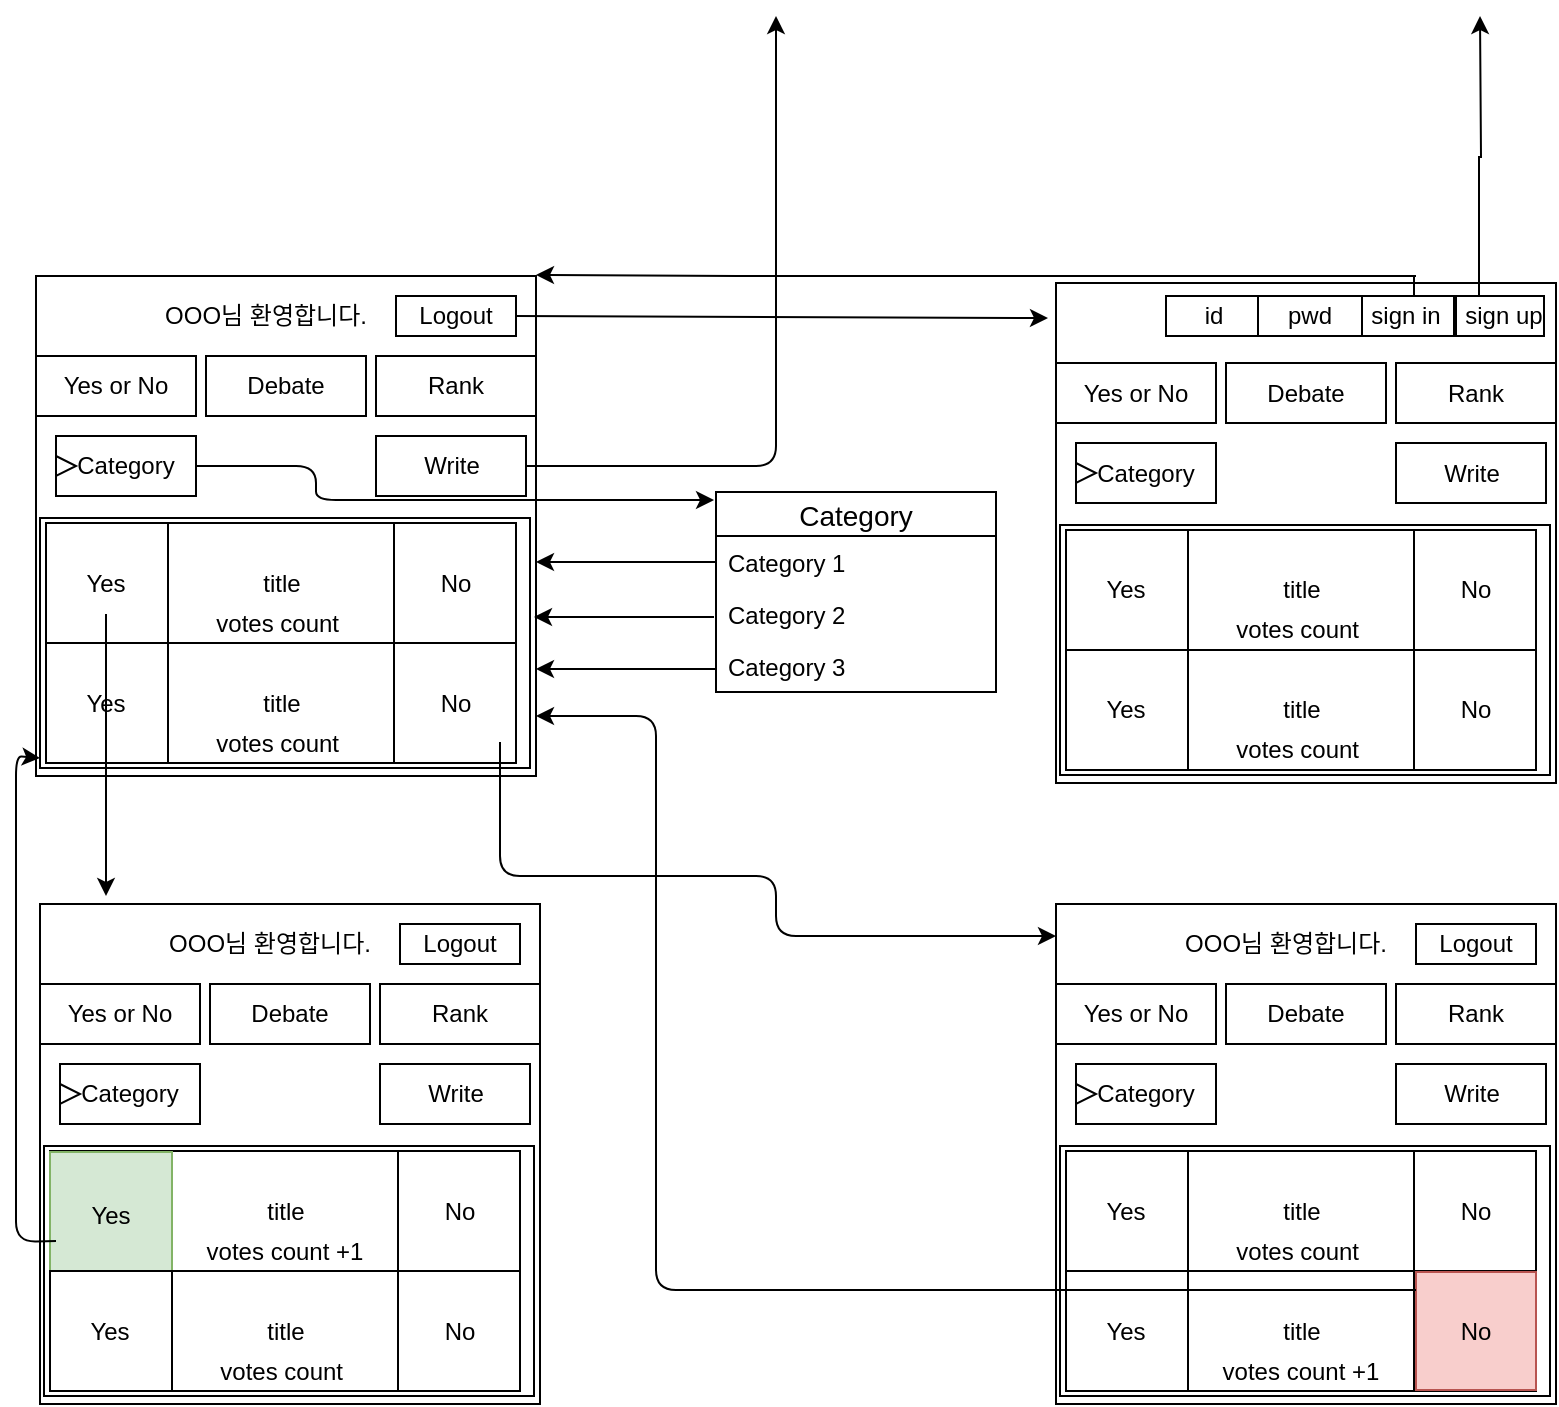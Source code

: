 <mxfile version="10.6.1" type="github"><diagram id="zUErBk7_KwCsyxrCJfzx" name="Page-1"><mxGraphModel dx="1158" dy="1882" grid="1" gridSize="10" guides="1" tooltips="1" connect="1" arrows="1" fold="1" page="1" pageScale="1" pageWidth="827" pageHeight="1169" math="0" shadow="0"><root><mxCell id="0"/><mxCell id="1" parent="0"/><mxCell id="Mb3cPItNvfrm1pvjzKnB-1" value="" style="whiteSpace=wrap;html=1;aspect=fixed;" vertex="1" parent="1"><mxGeometry x="20" y="20" width="250" height="250" as="geometry"/></mxCell><mxCell id="Mb3cPItNvfrm1pvjzKnB-2" value="" style="rounded=0;whiteSpace=wrap;html=1;" vertex="1" parent="1"><mxGeometry x="200" y="30" width="60" height="20" as="geometry"/></mxCell><mxCell id="Mb3cPItNvfrm1pvjzKnB-4" value="Logout" style="text;html=1;strokeColor=none;fillColor=none;align=center;verticalAlign=middle;whiteSpace=wrap;rounded=0;" vertex="1" parent="1"><mxGeometry x="210" y="30" width="40" height="20" as="geometry"/></mxCell><mxCell id="Mb3cPItNvfrm1pvjzKnB-5" value="" style="endArrow=classic;html=1;entryX=-0.016;entryY=0.07;entryDx=0;entryDy=0;entryPerimeter=0;" edge="1" parent="1" target="Mb3cPItNvfrm1pvjzKnB-59"><mxGeometry width="50" height="50" relative="1" as="geometry"><mxPoint x="260" y="40" as="sourcePoint"/><mxPoint x="340" y="40" as="targetPoint"/></mxGeometry></mxCell><mxCell id="Mb3cPItNvfrm1pvjzKnB-6" value="" style="rounded=0;whiteSpace=wrap;html=1;" vertex="1" parent="1"><mxGeometry x="20" y="60" width="80" height="30" as="geometry"/></mxCell><mxCell id="Mb3cPItNvfrm1pvjzKnB-7" value="Yes or No" style="text;html=1;strokeColor=none;fillColor=none;align=center;verticalAlign=middle;whiteSpace=wrap;rounded=0;" vertex="1" parent="1"><mxGeometry x="30" y="65" width="60" height="20" as="geometry"/></mxCell><mxCell id="Mb3cPItNvfrm1pvjzKnB-11" value="" style="rounded=0;whiteSpace=wrap;html=1;" vertex="1" parent="1"><mxGeometry x="105" y="60" width="80" height="30" as="geometry"/></mxCell><mxCell id="Mb3cPItNvfrm1pvjzKnB-16" value="Debate" style="text;html=1;strokeColor=none;fillColor=none;align=center;verticalAlign=middle;whiteSpace=wrap;rounded=0;" vertex="1" parent="1"><mxGeometry x="125" y="65" width="40" height="20" as="geometry"/></mxCell><mxCell id="Mb3cPItNvfrm1pvjzKnB-17" value="" style="rounded=0;whiteSpace=wrap;html=1;" vertex="1" parent="1"><mxGeometry x="190" y="60" width="80" height="30" as="geometry"/></mxCell><mxCell id="Mb3cPItNvfrm1pvjzKnB-18" value="Rank" style="text;html=1;strokeColor=none;fillColor=none;align=center;verticalAlign=middle;whiteSpace=wrap;rounded=0;" vertex="1" parent="1"><mxGeometry x="210" y="65" width="40" height="20" as="geometry"/></mxCell><mxCell id="Mb3cPItNvfrm1pvjzKnB-30" value="Category" style="html=1;whiteSpace=wrap;container=1;recursiveResize=0;collapsible=0;" vertex="1" parent="1"><mxGeometry x="30" y="100" width="70" height="30" as="geometry"/></mxCell><mxCell id="Mb3cPItNvfrm1pvjzKnB-31" value="" style="triangle;html=1;whiteSpace=wrap;" vertex="1" parent="Mb3cPItNvfrm1pvjzKnB-30"><mxGeometry y="10" width="10" height="10" as="geometry"/></mxCell><mxCell id="Mb3cPItNvfrm1pvjzKnB-32" value="" style="rounded=0;whiteSpace=wrap;html=1;" vertex="1" parent="1"><mxGeometry x="190" y="100" width="75" height="30" as="geometry"/></mxCell><mxCell id="Mb3cPItNvfrm1pvjzKnB-33" value="Write" style="text;html=1;strokeColor=none;fillColor=none;align=center;verticalAlign=middle;whiteSpace=wrap;rounded=0;" vertex="1" parent="1"><mxGeometry x="207.5" y="105" width="40" height="20" as="geometry"/></mxCell><mxCell id="Mb3cPItNvfrm1pvjzKnB-34" value="" style="endArrow=classic;html=1;" edge="1" parent="1"><mxGeometry width="50" height="50" relative="1" as="geometry"><mxPoint x="265" y="115" as="sourcePoint"/><mxPoint x="390" y="-110" as="targetPoint"/><Array as="points"><mxPoint x="390" y="115"/></Array></mxGeometry></mxCell><mxCell id="Mb3cPItNvfrm1pvjzKnB-37" value="" style="endArrow=classic;html=1;entryX=-0.007;entryY=0.04;entryDx=0;entryDy=0;entryPerimeter=0;" edge="1" parent="1" target="Mb3cPItNvfrm1pvjzKnB-39"><mxGeometry width="50" height="50" relative="1" as="geometry"><mxPoint x="100" y="115" as="sourcePoint"/><mxPoint x="360" y="140" as="targetPoint"/><Array as="points"><mxPoint x="160" y="115"/><mxPoint x="160" y="132"/></Array></mxGeometry></mxCell><mxCell id="Mb3cPItNvfrm1pvjzKnB-39" value="Category" style="swimlane;fontStyle=0;childLayout=stackLayout;horizontal=1;startSize=22;fillColor=none;horizontalStack=0;resizeParent=1;resizeParentMax=0;resizeLast=0;collapsible=1;marginBottom=0;swimlaneFillColor=#ffffff;align=center;fontSize=14;" vertex="1" parent="1"><mxGeometry x="360" y="128" width="140" height="100" as="geometry"/></mxCell><mxCell id="Mb3cPItNvfrm1pvjzKnB-40" value="Category 1" style="text;strokeColor=none;fillColor=none;spacingLeft=4;spacingRight=4;overflow=hidden;rotatable=0;points=[[0,0.5],[1,0.5]];portConstraint=eastwest;fontSize=12;" vertex="1" parent="Mb3cPItNvfrm1pvjzKnB-39"><mxGeometry y="22" width="140" height="26" as="geometry"/></mxCell><mxCell id="Mb3cPItNvfrm1pvjzKnB-41" value="Category 2" style="text;strokeColor=none;fillColor=none;spacingLeft=4;spacingRight=4;overflow=hidden;rotatable=0;points=[[0,0.5],[1,0.5]];portConstraint=eastwest;fontSize=12;" vertex="1" parent="Mb3cPItNvfrm1pvjzKnB-39"><mxGeometry y="48" width="140" height="26" as="geometry"/></mxCell><mxCell id="Mb3cPItNvfrm1pvjzKnB-42" value="Category 3" style="text;strokeColor=none;fillColor=none;spacingLeft=4;spacingRight=4;overflow=hidden;rotatable=0;points=[[0,0.5],[1,0.5]];portConstraint=eastwest;fontSize=12;" vertex="1" parent="Mb3cPItNvfrm1pvjzKnB-39"><mxGeometry y="74" width="140" height="26" as="geometry"/></mxCell><mxCell id="Mb3cPItNvfrm1pvjzKnB-43" value="" style="endArrow=classic;html=1;" edge="1" parent="1"><mxGeometry width="50" height="50" relative="1" as="geometry"><mxPoint x="360" y="163" as="sourcePoint"/><mxPoint x="270" y="163" as="targetPoint"/></mxGeometry></mxCell><mxCell id="Mb3cPItNvfrm1pvjzKnB-44" value="" style="endArrow=classic;html=1;" edge="1" parent="1"><mxGeometry width="50" height="50" relative="1" as="geometry"><mxPoint x="359" y="190.5" as="sourcePoint"/><mxPoint x="269" y="190.5" as="targetPoint"/></mxGeometry></mxCell><mxCell id="Mb3cPItNvfrm1pvjzKnB-45" value="" style="endArrow=classic;html=1;" edge="1" parent="1"><mxGeometry width="50" height="50" relative="1" as="geometry"><mxPoint x="360" y="216.5" as="sourcePoint"/><mxPoint x="270" y="216.5" as="targetPoint"/></mxGeometry></mxCell><mxCell id="Mb3cPItNvfrm1pvjzKnB-46" value="" style="rounded=0;whiteSpace=wrap;html=1;" vertex="1" parent="1"><mxGeometry x="22" y="141" width="245" height="125" as="geometry"/></mxCell><mxCell id="Mb3cPItNvfrm1pvjzKnB-47" value="" style="shape=process;whiteSpace=wrap;html=1;backgroundOutline=1;size=0.26;" vertex="1" parent="1"><mxGeometry x="25" y="143.5" width="235" height="60" as="geometry"/></mxCell><mxCell id="Mb3cPItNvfrm1pvjzKnB-49" value="Yes" style="text;html=1;strokeColor=none;fillColor=none;align=center;verticalAlign=middle;whiteSpace=wrap;rounded=0;" vertex="1" parent="1"><mxGeometry x="35" y="163.5" width="40" height="20" as="geometry"/></mxCell><mxCell id="Mb3cPItNvfrm1pvjzKnB-50" value="No&lt;br&gt;" style="text;html=1;strokeColor=none;fillColor=none;align=center;verticalAlign=middle;whiteSpace=wrap;rounded=0;" vertex="1" parent="1"><mxGeometry x="210" y="163.5" width="40" height="20" as="geometry"/></mxCell><mxCell id="Mb3cPItNvfrm1pvjzKnB-52" value="title" style="text;html=1;strokeColor=none;fillColor=none;align=center;verticalAlign=middle;whiteSpace=wrap;rounded=0;" vertex="1" parent="1"><mxGeometry x="122.5" y="163.5" width="40" height="20" as="geometry"/></mxCell><mxCell id="Mb3cPItNvfrm1pvjzKnB-53" value="votes count&amp;nbsp;" style="text;html=1;strokeColor=none;fillColor=none;align=center;verticalAlign=middle;whiteSpace=wrap;rounded=0;" vertex="1" parent="1"><mxGeometry x="81" y="183.5" width="123" height="20" as="geometry"/></mxCell><mxCell id="Mb3cPItNvfrm1pvjzKnB-54" value="" style="shape=process;whiteSpace=wrap;html=1;backgroundOutline=1;size=0.26;" vertex="1" parent="1"><mxGeometry x="25" y="203.5" width="235" height="60" as="geometry"/></mxCell><mxCell id="Mb3cPItNvfrm1pvjzKnB-55" value="Yes" style="text;html=1;strokeColor=none;fillColor=none;align=center;verticalAlign=middle;whiteSpace=wrap;rounded=0;" vertex="1" parent="1"><mxGeometry x="35" y="223.5" width="40" height="20" as="geometry"/></mxCell><mxCell id="Mb3cPItNvfrm1pvjzKnB-56" value="No&lt;br&gt;" style="text;html=1;strokeColor=none;fillColor=none;align=center;verticalAlign=middle;whiteSpace=wrap;rounded=0;" vertex="1" parent="1"><mxGeometry x="210" y="223.5" width="40" height="20" as="geometry"/></mxCell><mxCell id="Mb3cPItNvfrm1pvjzKnB-57" value="title" style="text;html=1;strokeColor=none;fillColor=none;align=center;verticalAlign=middle;whiteSpace=wrap;rounded=0;" vertex="1" parent="1"><mxGeometry x="122.5" y="223.5" width="40" height="20" as="geometry"/></mxCell><mxCell id="Mb3cPItNvfrm1pvjzKnB-58" value="votes count&amp;nbsp;&lt;br&gt;" style="text;html=1;strokeColor=none;fillColor=none;align=center;verticalAlign=middle;whiteSpace=wrap;rounded=0;" vertex="1" parent="1"><mxGeometry x="81" y="243.5" width="123" height="20" as="geometry"/></mxCell><mxCell id="Mb3cPItNvfrm1pvjzKnB-59" value="" style="whiteSpace=wrap;html=1;aspect=fixed;" vertex="1" parent="1"><mxGeometry x="530" y="23.5" width="250" height="250" as="geometry"/></mxCell><mxCell id="Mb3cPItNvfrm1pvjzKnB-62" value="" style="rounded=0;whiteSpace=wrap;html=1;" vertex="1" parent="1"><mxGeometry x="530" y="63.5" width="80" height="30" as="geometry"/></mxCell><mxCell id="Mb3cPItNvfrm1pvjzKnB-63" value="Yes or No" style="text;html=1;strokeColor=none;fillColor=none;align=center;verticalAlign=middle;whiteSpace=wrap;rounded=0;" vertex="1" parent="1"><mxGeometry x="540" y="68.5" width="60" height="20" as="geometry"/></mxCell><mxCell id="Mb3cPItNvfrm1pvjzKnB-64" value="" style="rounded=0;whiteSpace=wrap;html=1;" vertex="1" parent="1"><mxGeometry x="615" y="63.5" width="80" height="30" as="geometry"/></mxCell><mxCell id="Mb3cPItNvfrm1pvjzKnB-65" value="Debate" style="text;html=1;strokeColor=none;fillColor=none;align=center;verticalAlign=middle;whiteSpace=wrap;rounded=0;" vertex="1" parent="1"><mxGeometry x="635" y="68.5" width="40" height="20" as="geometry"/></mxCell><mxCell id="Mb3cPItNvfrm1pvjzKnB-66" value="" style="rounded=0;whiteSpace=wrap;html=1;" vertex="1" parent="1"><mxGeometry x="700" y="63.5" width="80" height="30" as="geometry"/></mxCell><mxCell id="Mb3cPItNvfrm1pvjzKnB-67" value="Rank" style="text;html=1;strokeColor=none;fillColor=none;align=center;verticalAlign=middle;whiteSpace=wrap;rounded=0;" vertex="1" parent="1"><mxGeometry x="720" y="68.5" width="40" height="20" as="geometry"/></mxCell><mxCell id="Mb3cPItNvfrm1pvjzKnB-68" value="Category" style="html=1;whiteSpace=wrap;container=1;recursiveResize=0;collapsible=0;" vertex="1" parent="1"><mxGeometry x="540" y="103.5" width="70" height="30" as="geometry"/></mxCell><mxCell id="Mb3cPItNvfrm1pvjzKnB-69" value="" style="triangle;html=1;whiteSpace=wrap;" vertex="1" parent="Mb3cPItNvfrm1pvjzKnB-68"><mxGeometry y="10" width="10" height="10" as="geometry"/></mxCell><mxCell id="Mb3cPItNvfrm1pvjzKnB-70" value="" style="rounded=0;whiteSpace=wrap;html=1;" vertex="1" parent="1"><mxGeometry x="700" y="103.5" width="75" height="30" as="geometry"/></mxCell><mxCell id="Mb3cPItNvfrm1pvjzKnB-71" value="Write" style="text;html=1;strokeColor=none;fillColor=none;align=center;verticalAlign=middle;whiteSpace=wrap;rounded=0;" vertex="1" parent="1"><mxGeometry x="717.5" y="108.5" width="40" height="20" as="geometry"/></mxCell><mxCell id="Mb3cPItNvfrm1pvjzKnB-72" value="" style="rounded=0;whiteSpace=wrap;html=1;" vertex="1" parent="1"><mxGeometry x="532" y="144.5" width="245" height="125" as="geometry"/></mxCell><mxCell id="Mb3cPItNvfrm1pvjzKnB-73" value="" style="shape=process;whiteSpace=wrap;html=1;backgroundOutline=1;size=0.26;" vertex="1" parent="1"><mxGeometry x="535" y="147" width="235" height="60" as="geometry"/></mxCell><mxCell id="Mb3cPItNvfrm1pvjzKnB-74" value="Yes" style="text;html=1;strokeColor=none;fillColor=none;align=center;verticalAlign=middle;whiteSpace=wrap;rounded=0;" vertex="1" parent="1"><mxGeometry x="545" y="167" width="40" height="20" as="geometry"/></mxCell><mxCell id="Mb3cPItNvfrm1pvjzKnB-75" value="No&lt;br&gt;" style="text;html=1;strokeColor=none;fillColor=none;align=center;verticalAlign=middle;whiteSpace=wrap;rounded=0;" vertex="1" parent="1"><mxGeometry x="720" y="167" width="40" height="20" as="geometry"/></mxCell><mxCell id="Mb3cPItNvfrm1pvjzKnB-76" value="title" style="text;html=1;strokeColor=none;fillColor=none;align=center;verticalAlign=middle;whiteSpace=wrap;rounded=0;" vertex="1" parent="1"><mxGeometry x="632.5" y="167" width="40" height="20" as="geometry"/></mxCell><mxCell id="Mb3cPItNvfrm1pvjzKnB-77" value="votes count&amp;nbsp;" style="text;html=1;strokeColor=none;fillColor=none;align=center;verticalAlign=middle;whiteSpace=wrap;rounded=0;" vertex="1" parent="1"><mxGeometry x="591" y="187" width="123" height="20" as="geometry"/></mxCell><mxCell id="Mb3cPItNvfrm1pvjzKnB-78" value="" style="shape=process;whiteSpace=wrap;html=1;backgroundOutline=1;size=0.26;" vertex="1" parent="1"><mxGeometry x="535" y="207" width="235" height="60" as="geometry"/></mxCell><mxCell id="Mb3cPItNvfrm1pvjzKnB-79" value="Yes" style="text;html=1;strokeColor=none;fillColor=none;align=center;verticalAlign=middle;whiteSpace=wrap;rounded=0;" vertex="1" parent="1"><mxGeometry x="545" y="227" width="40" height="20" as="geometry"/></mxCell><mxCell id="Mb3cPItNvfrm1pvjzKnB-80" value="No&lt;br&gt;" style="text;html=1;strokeColor=none;fillColor=none;align=center;verticalAlign=middle;whiteSpace=wrap;rounded=0;" vertex="1" parent="1"><mxGeometry x="720" y="227" width="40" height="20" as="geometry"/></mxCell><mxCell id="Mb3cPItNvfrm1pvjzKnB-81" value="title" style="text;html=1;strokeColor=none;fillColor=none;align=center;verticalAlign=middle;whiteSpace=wrap;rounded=0;" vertex="1" parent="1"><mxGeometry x="632.5" y="227" width="40" height="20" as="geometry"/></mxCell><mxCell id="Mb3cPItNvfrm1pvjzKnB-82" value="votes count&amp;nbsp;" style="text;html=1;strokeColor=none;fillColor=none;align=center;verticalAlign=middle;whiteSpace=wrap;rounded=0;" vertex="1" parent="1"><mxGeometry x="591" y="247" width="123" height="20" as="geometry"/></mxCell><mxCell id="Mb3cPItNvfrm1pvjzKnB-83" value="" style="shape=process;whiteSpace=wrap;html=1;backgroundOutline=1;size=0.317;" vertex="1" parent="1"><mxGeometry x="585" y="30" width="144" height="20" as="geometry"/></mxCell><mxCell id="Mb3cPItNvfrm1pvjzKnB-91" value="OOO님 환영합니다." style="text;html=1;strokeColor=none;fillColor=none;align=center;verticalAlign=middle;whiteSpace=wrap;rounded=0;" vertex="1" parent="1"><mxGeometry x="75" y="30" width="120" height="20" as="geometry"/></mxCell><mxCell id="Mb3cPItNvfrm1pvjzKnB-92" value="" style="endArrow=classic;html=1;" edge="1" parent="1"><mxGeometry width="50" height="50" relative="1" as="geometry"><mxPoint x="710" y="20" as="sourcePoint"/><mxPoint x="270" y="19.5" as="targetPoint"/><Array as="points"><mxPoint x="380" y="20"/></Array></mxGeometry></mxCell><mxCell id="Mb3cPItNvfrm1pvjzKnB-98" value="id" style="text;html=1;strokeColor=none;fillColor=none;align=center;verticalAlign=middle;whiteSpace=wrap;rounded=0;" vertex="1" parent="1"><mxGeometry x="589" y="30" width="40" height="20" as="geometry"/></mxCell><mxCell id="Mb3cPItNvfrm1pvjzKnB-99" value="pwd" style="text;html=1;strokeColor=none;fillColor=none;align=center;verticalAlign=middle;whiteSpace=wrap;rounded=0;" vertex="1" parent="1"><mxGeometry x="637" y="30" width="40" height="20" as="geometry"/></mxCell><mxCell id="Mb3cPItNvfrm1pvjzKnB-100" value="sign in" style="text;html=1;strokeColor=none;fillColor=none;align=center;verticalAlign=middle;whiteSpace=wrap;rounded=0;" vertex="1" parent="1"><mxGeometry x="685" y="30" width="40" height="20" as="geometry"/></mxCell><mxCell id="Mb3cPItNvfrm1pvjzKnB-102" value="" style="rounded=0;whiteSpace=wrap;html=1;" vertex="1" parent="1"><mxGeometry x="730" y="30" width="44" height="20" as="geometry"/></mxCell><mxCell id="Mb3cPItNvfrm1pvjzKnB-106" style="edgeStyle=orthogonalEdgeStyle;rounded=0;orthogonalLoop=1;jettySize=auto;html=1;exitX=0.25;exitY=0;exitDx=0;exitDy=0;" edge="1" parent="1" source="Mb3cPItNvfrm1pvjzKnB-103"><mxGeometry relative="1" as="geometry"><mxPoint x="742" y="-110" as="targetPoint"/></mxGeometry></mxCell><mxCell id="Mb3cPItNvfrm1pvjzKnB-103" value="sign up" style="text;html=1;strokeColor=none;fillColor=none;align=center;verticalAlign=middle;whiteSpace=wrap;rounded=0;" vertex="1" parent="1"><mxGeometry x="729" y="30" width="50" height="20" as="geometry"/></mxCell><mxCell id="Mb3cPItNvfrm1pvjzKnB-104" value="" style="endArrow=none;html=1;" edge="1" parent="1"><mxGeometry width="50" height="50" relative="1" as="geometry"><mxPoint x="709" y="30" as="sourcePoint"/><mxPoint x="709" y="20" as="targetPoint"/></mxGeometry></mxCell><mxCell id="Mb3cPItNvfrm1pvjzKnB-110" value="" style="whiteSpace=wrap;html=1;aspect=fixed;" vertex="1" parent="1"><mxGeometry x="22" y="334" width="250" height="250" as="geometry"/></mxCell><mxCell id="Mb3cPItNvfrm1pvjzKnB-111" value="" style="rounded=0;whiteSpace=wrap;html=1;" vertex="1" parent="1"><mxGeometry x="202" y="344" width="60" height="20" as="geometry"/></mxCell><mxCell id="Mb3cPItNvfrm1pvjzKnB-112" value="Logout" style="text;html=1;strokeColor=none;fillColor=none;align=center;verticalAlign=middle;whiteSpace=wrap;rounded=0;" vertex="1" parent="1"><mxGeometry x="212" y="344" width="40" height="20" as="geometry"/></mxCell><mxCell id="Mb3cPItNvfrm1pvjzKnB-113" value="" style="rounded=0;whiteSpace=wrap;html=1;" vertex="1" parent="1"><mxGeometry x="22" y="374" width="80" height="30" as="geometry"/></mxCell><mxCell id="Mb3cPItNvfrm1pvjzKnB-114" value="Yes or No" style="text;html=1;strokeColor=none;fillColor=none;align=center;verticalAlign=middle;whiteSpace=wrap;rounded=0;" vertex="1" parent="1"><mxGeometry x="32" y="379" width="60" height="20" as="geometry"/></mxCell><mxCell id="Mb3cPItNvfrm1pvjzKnB-115" value="" style="rounded=0;whiteSpace=wrap;html=1;" vertex="1" parent="1"><mxGeometry x="107" y="374" width="80" height="30" as="geometry"/></mxCell><mxCell id="Mb3cPItNvfrm1pvjzKnB-116" value="Debate" style="text;html=1;strokeColor=none;fillColor=none;align=center;verticalAlign=middle;whiteSpace=wrap;rounded=0;" vertex="1" parent="1"><mxGeometry x="127" y="379" width="40" height="20" as="geometry"/></mxCell><mxCell id="Mb3cPItNvfrm1pvjzKnB-117" value="" style="rounded=0;whiteSpace=wrap;html=1;" vertex="1" parent="1"><mxGeometry x="192" y="374" width="80" height="30" as="geometry"/></mxCell><mxCell id="Mb3cPItNvfrm1pvjzKnB-118" value="Rank" style="text;html=1;strokeColor=none;fillColor=none;align=center;verticalAlign=middle;whiteSpace=wrap;rounded=0;" vertex="1" parent="1"><mxGeometry x="212" y="379" width="40" height="20" as="geometry"/></mxCell><mxCell id="Mb3cPItNvfrm1pvjzKnB-119" value="Category" style="html=1;whiteSpace=wrap;container=1;recursiveResize=0;collapsible=0;" vertex="1" parent="1"><mxGeometry x="32" y="414" width="70" height="30" as="geometry"/></mxCell><mxCell id="Mb3cPItNvfrm1pvjzKnB-120" value="" style="triangle;html=1;whiteSpace=wrap;" vertex="1" parent="Mb3cPItNvfrm1pvjzKnB-119"><mxGeometry y="10" width="10" height="10" as="geometry"/></mxCell><mxCell id="Mb3cPItNvfrm1pvjzKnB-121" value="" style="rounded=0;whiteSpace=wrap;html=1;" vertex="1" parent="1"><mxGeometry x="192" y="414" width="75" height="30" as="geometry"/></mxCell><mxCell id="Mb3cPItNvfrm1pvjzKnB-122" value="Write" style="text;html=1;strokeColor=none;fillColor=none;align=center;verticalAlign=middle;whiteSpace=wrap;rounded=0;" vertex="1" parent="1"><mxGeometry x="209.5" y="419" width="40" height="20" as="geometry"/></mxCell><mxCell id="Mb3cPItNvfrm1pvjzKnB-123" value="" style="rounded=0;whiteSpace=wrap;html=1;" vertex="1" parent="1"><mxGeometry x="24" y="455" width="245" height="125" as="geometry"/></mxCell><mxCell id="Mb3cPItNvfrm1pvjzKnB-124" value="" style="shape=process;whiteSpace=wrap;html=1;backgroundOutline=1;size=0.26;" vertex="1" parent="1"><mxGeometry x="27" y="457.5" width="235" height="60" as="geometry"/></mxCell><mxCell id="Mb3cPItNvfrm1pvjzKnB-125" value="Yes" style="text;html=1;strokeColor=#82b366;fillColor=#d5e8d4;align=center;verticalAlign=middle;whiteSpace=wrap;rounded=0;" vertex="1" parent="1"><mxGeometry x="27" y="458" width="61" height="63" as="geometry"/></mxCell><mxCell id="Mb3cPItNvfrm1pvjzKnB-126" value="No&lt;br&gt;" style="text;html=1;strokeColor=none;fillColor=none;align=center;verticalAlign=middle;whiteSpace=wrap;rounded=0;" vertex="1" parent="1"><mxGeometry x="212" y="477.5" width="40" height="20" as="geometry"/></mxCell><mxCell id="Mb3cPItNvfrm1pvjzKnB-127" value="title" style="text;html=1;strokeColor=none;fillColor=none;align=center;verticalAlign=middle;whiteSpace=wrap;rounded=0;" vertex="1" parent="1"><mxGeometry x="124.5" y="477.5" width="40" height="20" as="geometry"/></mxCell><mxCell id="Mb3cPItNvfrm1pvjzKnB-128" value="votes count +1" style="text;html=1;strokeColor=none;fillColor=none;align=center;verticalAlign=middle;whiteSpace=wrap;rounded=0;" vertex="1" parent="1"><mxGeometry x="83" y="497.5" width="123" height="20" as="geometry"/></mxCell><mxCell id="Mb3cPItNvfrm1pvjzKnB-129" value="" style="shape=process;whiteSpace=wrap;html=1;backgroundOutline=1;size=0.26;" vertex="1" parent="1"><mxGeometry x="27" y="517.5" width="235" height="60" as="geometry"/></mxCell><mxCell id="Mb3cPItNvfrm1pvjzKnB-130" value="Yes" style="text;html=1;strokeColor=none;fillColor=none;align=center;verticalAlign=middle;whiteSpace=wrap;rounded=0;" vertex="1" parent="1"><mxGeometry x="37" y="537.5" width="40" height="20" as="geometry"/></mxCell><mxCell id="Mb3cPItNvfrm1pvjzKnB-131" value="No&lt;br&gt;" style="text;html=1;strokeColor=none;fillColor=none;align=center;verticalAlign=middle;whiteSpace=wrap;rounded=0;" vertex="1" parent="1"><mxGeometry x="212" y="537.5" width="40" height="20" as="geometry"/></mxCell><mxCell id="Mb3cPItNvfrm1pvjzKnB-132" value="title" style="text;html=1;strokeColor=none;fillColor=none;align=center;verticalAlign=middle;whiteSpace=wrap;rounded=0;" vertex="1" parent="1"><mxGeometry x="124.5" y="537.5" width="40" height="20" as="geometry"/></mxCell><mxCell id="Mb3cPItNvfrm1pvjzKnB-133" value="votes count&amp;nbsp;" style="text;html=1;strokeColor=none;fillColor=none;align=center;verticalAlign=middle;whiteSpace=wrap;rounded=0;" vertex="1" parent="1"><mxGeometry x="83" y="557.5" width="123" height="20" as="geometry"/></mxCell><mxCell id="Mb3cPItNvfrm1pvjzKnB-134" value="OOO님 환영합니다." style="text;html=1;strokeColor=none;fillColor=none;align=center;verticalAlign=middle;whiteSpace=wrap;rounded=0;" vertex="1" parent="1"><mxGeometry x="77" y="344" width="120" height="20" as="geometry"/></mxCell><mxCell id="Mb3cPItNvfrm1pvjzKnB-135" value="" style="endArrow=classic;html=1;" edge="1" parent="1"><mxGeometry width="50" height="50" relative="1" as="geometry"><mxPoint x="55" y="189" as="sourcePoint"/><mxPoint x="55" y="330" as="targetPoint"/></mxGeometry></mxCell><mxCell id="Mb3cPItNvfrm1pvjzKnB-136" value="" style="endArrow=classic;html=1;entryX=0.008;entryY=0.964;entryDx=0;entryDy=0;entryPerimeter=0;" edge="1" parent="1" target="Mb3cPItNvfrm1pvjzKnB-1"><mxGeometry width="50" height="50" relative="1" as="geometry"><mxPoint x="30" y="502.5" as="sourcePoint"/><mxPoint x="20" y="295" as="targetPoint"/><Array as="points"><mxPoint x="10" y="503"/><mxPoint x="10" y="385"/><mxPoint x="10" y="260"/></Array></mxGeometry></mxCell><mxCell id="Mb3cPItNvfrm1pvjzKnB-137" value="" style="endArrow=classic;html=1;" edge="1" parent="1"><mxGeometry width="50" height="50" relative="1" as="geometry"><mxPoint x="252" y="253" as="sourcePoint"/><mxPoint x="530" y="350" as="targetPoint"/><Array as="points"><mxPoint x="252" y="320"/><mxPoint x="390" y="320"/><mxPoint x="390" y="350"/></Array></mxGeometry></mxCell><mxCell id="Mb3cPItNvfrm1pvjzKnB-138" value="" style="whiteSpace=wrap;html=1;aspect=fixed;" vertex="1" parent="1"><mxGeometry x="530" y="334" width="250" height="250" as="geometry"/></mxCell><mxCell id="Mb3cPItNvfrm1pvjzKnB-139" value="" style="rounded=0;whiteSpace=wrap;html=1;" vertex="1" parent="1"><mxGeometry x="710" y="344" width="60" height="20" as="geometry"/></mxCell><mxCell id="Mb3cPItNvfrm1pvjzKnB-140" value="Logout" style="text;html=1;strokeColor=none;fillColor=none;align=center;verticalAlign=middle;whiteSpace=wrap;rounded=0;" vertex="1" parent="1"><mxGeometry x="720" y="344" width="40" height="20" as="geometry"/></mxCell><mxCell id="Mb3cPItNvfrm1pvjzKnB-141" value="" style="rounded=0;whiteSpace=wrap;html=1;" vertex="1" parent="1"><mxGeometry x="530" y="374" width="80" height="30" as="geometry"/></mxCell><mxCell id="Mb3cPItNvfrm1pvjzKnB-142" value="Yes or No" style="text;html=1;strokeColor=none;fillColor=none;align=center;verticalAlign=middle;whiteSpace=wrap;rounded=0;" vertex="1" parent="1"><mxGeometry x="540" y="379" width="60" height="20" as="geometry"/></mxCell><mxCell id="Mb3cPItNvfrm1pvjzKnB-143" value="" style="rounded=0;whiteSpace=wrap;html=1;" vertex="1" parent="1"><mxGeometry x="615" y="374" width="80" height="30" as="geometry"/></mxCell><mxCell id="Mb3cPItNvfrm1pvjzKnB-144" value="Debate" style="text;html=1;strokeColor=none;fillColor=none;align=center;verticalAlign=middle;whiteSpace=wrap;rounded=0;" vertex="1" parent="1"><mxGeometry x="635" y="379" width="40" height="20" as="geometry"/></mxCell><mxCell id="Mb3cPItNvfrm1pvjzKnB-145" value="" style="rounded=0;whiteSpace=wrap;html=1;" vertex="1" parent="1"><mxGeometry x="700" y="374" width="80" height="30" as="geometry"/></mxCell><mxCell id="Mb3cPItNvfrm1pvjzKnB-146" value="Rank" style="text;html=1;strokeColor=none;fillColor=none;align=center;verticalAlign=middle;whiteSpace=wrap;rounded=0;" vertex="1" parent="1"><mxGeometry x="720" y="379" width="40" height="20" as="geometry"/></mxCell><mxCell id="Mb3cPItNvfrm1pvjzKnB-147" value="Category" style="html=1;whiteSpace=wrap;container=1;recursiveResize=0;collapsible=0;" vertex="1" parent="1"><mxGeometry x="540" y="414" width="70" height="30" as="geometry"/></mxCell><mxCell id="Mb3cPItNvfrm1pvjzKnB-148" value="" style="triangle;html=1;whiteSpace=wrap;" vertex="1" parent="Mb3cPItNvfrm1pvjzKnB-147"><mxGeometry y="10" width="10" height="10" as="geometry"/></mxCell><mxCell id="Mb3cPItNvfrm1pvjzKnB-149" value="" style="rounded=0;whiteSpace=wrap;html=1;" vertex="1" parent="1"><mxGeometry x="700" y="414" width="75" height="30" as="geometry"/></mxCell><mxCell id="Mb3cPItNvfrm1pvjzKnB-150" value="Write" style="text;html=1;strokeColor=none;fillColor=none;align=center;verticalAlign=middle;whiteSpace=wrap;rounded=0;" vertex="1" parent="1"><mxGeometry x="717.5" y="419" width="40" height="20" as="geometry"/></mxCell><mxCell id="Mb3cPItNvfrm1pvjzKnB-151" value="" style="rounded=0;whiteSpace=wrap;html=1;" vertex="1" parent="1"><mxGeometry x="532" y="455" width="245" height="125" as="geometry"/></mxCell><mxCell id="Mb3cPItNvfrm1pvjzKnB-152" value="" style="shape=process;whiteSpace=wrap;html=1;backgroundOutline=1;size=0.26;" vertex="1" parent="1"><mxGeometry x="535" y="457.5" width="235" height="60" as="geometry"/></mxCell><mxCell id="Mb3cPItNvfrm1pvjzKnB-153" value="Yes" style="text;html=1;strokeColor=none;fillColor=none;align=center;verticalAlign=middle;whiteSpace=wrap;rounded=0;" vertex="1" parent="1"><mxGeometry x="545" y="477.5" width="40" height="20" as="geometry"/></mxCell><mxCell id="Mb3cPItNvfrm1pvjzKnB-154" value="No&lt;br&gt;" style="text;html=1;strokeColor=none;fillColor=none;align=center;verticalAlign=middle;whiteSpace=wrap;rounded=0;" vertex="1" parent="1"><mxGeometry x="720" y="477.5" width="40" height="20" as="geometry"/></mxCell><mxCell id="Mb3cPItNvfrm1pvjzKnB-155" value="title" style="text;html=1;strokeColor=none;fillColor=none;align=center;verticalAlign=middle;whiteSpace=wrap;rounded=0;" vertex="1" parent="1"><mxGeometry x="632.5" y="477.5" width="40" height="20" as="geometry"/></mxCell><mxCell id="Mb3cPItNvfrm1pvjzKnB-156" value="votes count&amp;nbsp;" style="text;html=1;strokeColor=none;fillColor=none;align=center;verticalAlign=middle;whiteSpace=wrap;rounded=0;" vertex="1" parent="1"><mxGeometry x="591" y="497.5" width="123" height="20" as="geometry"/></mxCell><mxCell id="Mb3cPItNvfrm1pvjzKnB-157" value="" style="shape=process;whiteSpace=wrap;html=1;backgroundOutline=1;size=0.26;" vertex="1" parent="1"><mxGeometry x="535" y="517.5" width="235" height="60" as="geometry"/></mxCell><mxCell id="Mb3cPItNvfrm1pvjzKnB-158" value="Yes" style="text;html=1;strokeColor=none;fillColor=none;align=center;verticalAlign=middle;whiteSpace=wrap;rounded=0;" vertex="1" parent="1"><mxGeometry x="545" y="537.5" width="40" height="20" as="geometry"/></mxCell><mxCell id="Mb3cPItNvfrm1pvjzKnB-159" value="No&lt;br&gt;" style="text;html=1;strokeColor=#b85450;fillColor=#f8cecc;align=center;verticalAlign=middle;whiteSpace=wrap;rounded=0;" vertex="1" parent="1"><mxGeometry x="710" y="518" width="60" height="59" as="geometry"/></mxCell><mxCell id="Mb3cPItNvfrm1pvjzKnB-160" value="title" style="text;html=1;strokeColor=none;fillColor=none;align=center;verticalAlign=middle;whiteSpace=wrap;rounded=0;" vertex="1" parent="1"><mxGeometry x="632.5" y="537.5" width="40" height="20" as="geometry"/></mxCell><mxCell id="Mb3cPItNvfrm1pvjzKnB-161" value="votes count +1" style="text;html=1;strokeColor=none;fillColor=none;align=center;verticalAlign=middle;whiteSpace=wrap;rounded=0;" vertex="1" parent="1"><mxGeometry x="591" y="557.5" width="123" height="20" as="geometry"/></mxCell><mxCell id="Mb3cPItNvfrm1pvjzKnB-162" value="OOO님 환영합니다." style="text;html=1;strokeColor=none;fillColor=none;align=center;verticalAlign=middle;whiteSpace=wrap;rounded=0;" vertex="1" parent="1"><mxGeometry x="585" y="344" width="120" height="20" as="geometry"/></mxCell><mxCell id="Mb3cPItNvfrm1pvjzKnB-163" value="" style="endArrow=classic;html=1;" edge="1" parent="1"><mxGeometry width="50" height="50" relative="1" as="geometry"><mxPoint x="710" y="527" as="sourcePoint"/><mxPoint x="270" y="240" as="targetPoint"/><Array as="points"><mxPoint x="330" y="527"/><mxPoint x="330" y="240"/></Array></mxGeometry></mxCell></root></mxGraphModel></diagram></mxfile>